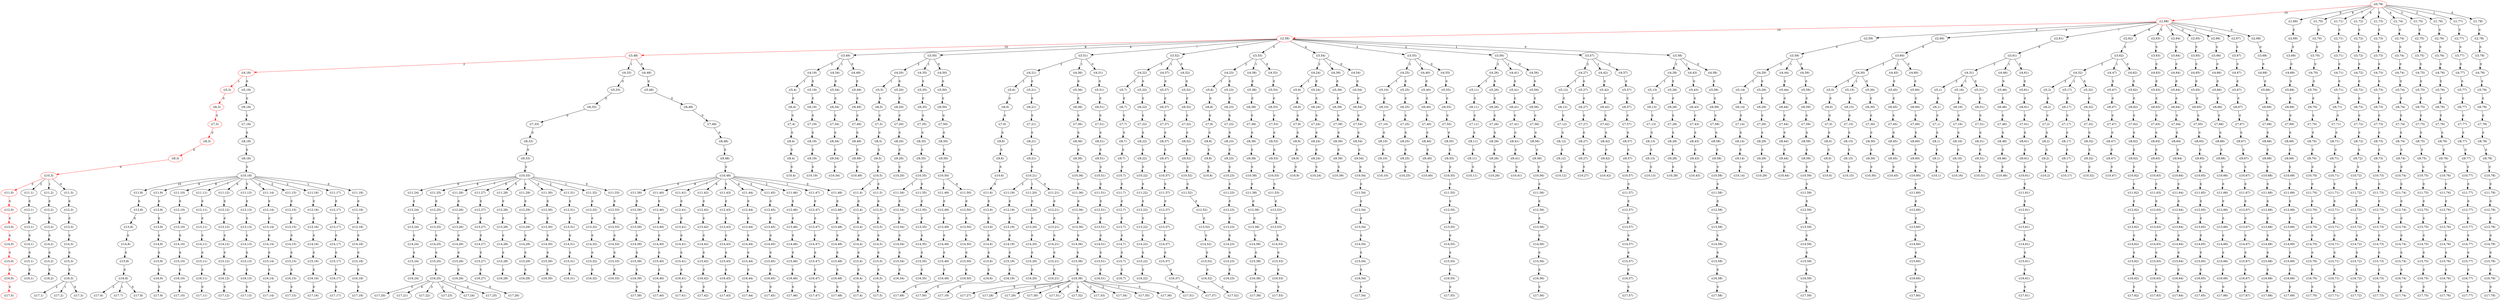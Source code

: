 strict digraph G {
  1 [ color="red" label="((0,78)" ];
  2 [ color="red" label="((1,68)" ];
  3 [ label="((1,69)" ];
  4 [ label="((1,70)" ];
  5 [ label="((1,71)" ];
  6 [ label="((1,72)" ];
  7 [ label="((1,73)" ];
  8 [ label="((1,74)" ];
  9 [ label="((1,75)" ];
  10 [ label="((1,76)" ];
  11 [ label="((1,77)" ];
  12 [ label="((1,78)" ];
  13 [ color="red" label="((2,58)" ];
  14 [ label="((2,59)" ];
  15 [ label="((2,60)" ];
  16 [ label="((2,61)" ];
  17 [ label="((2,62)" ];
  18 [ label="((2,63)" ];
  19 [ label="((2,64)" ];
  20 [ label="((2,65)" ];
  21 [ label="((2,66)" ];
  22 [ label="((2,67)" ];
  23 [ label="((2,68)" ];
  24 [ label="((2,69)" ];
  25 [ label="((2,70)" ];
  26 [ label="((2,71)" ];
  27 [ label="((2,72)" ];
  28 [ label="((2,73)" ];
  29 [ label="((2,74)" ];
  30 [ label="((2,75)" ];
  31 [ label="((2,76)" ];
  32 [ label="((2,77)" ];
  33 [ label="((2,78)" ];
  34 [ color="red" label="((3,48)" ];
  35 [ label="((3,49)" ];
  36 [ color="red" label="((4,18)" ];
  37 [ label="((3,50)" ];
  38 [ label="((4,19)" ];
  39 [ label="((3,51)" ];
  40 [ label="((4,20)" ];
  41 [ label="((3,52)" ];
  42 [ label="((4,21)" ];
  43 [ label="((3,53)" ];
  44 [ label="((4,22)" ];
  45 [ label="((3,54)" ];
  46 [ label="((4,23)" ];
  47 [ label="((3,55)" ];
  48 [ label="((4,24)" ];
  49 [ label="((3,56)" ];
  50 [ label="((4,25)" ];
  51 [ label="((3,57)" ];
  52 [ label="((4,26)" ];
  53 [ label="((3,58)" ];
  54 [ label="((4,27)" ];
  55 [ label="((3,59)" ];
  56 [ label="((4,28)" ];
  57 [ label="((3,60)" ];
  58 [ label="((4,29)" ];
  59 [ label="((3,61)" ];
  60 [ label="((4,30)" ];
  61 [ label="((3,62)" ];
  62 [ label="((5,0)" ];
  63 [ label="((4,31)" ];
  64 [ label="((3,63)" ];
  65 [ label="((5,1)" ];
  66 [ label="((4,32)" ];
  67 [ label="((3,64)" ];
  68 [ label="((4,33)" ];
  69 [ label="((5,2)" ];
  70 [ label="((3,65)" ];
  71 [ color="red" label="((5,3)" ];
  72 [ label="((4,34)" ];
  73 [ label="((3,66)" ];
  74 [ label="((4,35)" ];
  75 [ label="((5,4)" ];
  76 [ label="((3,67)" ];
  77 [ label="((5,5)" ];
  78 [ label="((4,36)" ];
  79 [ label="((3,68)" ];
  80 [ label="((4,37)" ];
  81 [ label="((5,6)" ];
  82 [ label="((3,69)" ];
  83 [ label="((5,7)" ];
  84 [ label="((4,38)" ];
  85 [ label="((5,8)" ];
  86 [ label="((4,39)" ];
  87 [ label="((3,70)" ];
  88 [ label="((4,40)" ];
  89 [ label="((5,9)" ];
  90 [ label="((3,71)" ];
  91 [ label="((5,10)" ];
  92 [ label="((4,41)" ];
  93 [ label="((3,72)" ];
  94 [ label="((5,11)" ];
  95 [ label="((4,42)" ];
  96 [ label="((3,73)" ];
  97 [ label="((5,12)" ];
  98 [ label="((4,43)" ];
  99 [ label="((3,74)" ];
  100 [ label="((4,44)" ];
  101 [ label="((5,13)" ];
  102 [ label="((3,75)" ];
  103 [ label="((4,45)" ];
  104 [ label="((5,14)" ];
  105 [ label="((3,76)" ];
  106 [ label="((5,15)" ];
  107 [ label="((4,46)" ];
  108 [ label="((3,77)" ];
  109 [ label="((5,16)" ];
  110 [ label="((4,47)" ];
  111 [ label="((3,78)" ];
  112 [ label="((4,48)" ];
  113 [ label="((5,17)" ];
  114 [ label="((5,18)" ];
  115 [ label="((4,49)" ];
  116 [ label="((4,50)" ];
  117 [ label="((5,19)" ];
  118 [ label="((5,20)" ];
  119 [ label="((4,51)" ];
  120 [ label="((4,52)" ];
  121 [ label="((5,21)" ];
  122 [ label="((5,22)" ];
  123 [ label="((4,53)" ];
  124 [ label="((5,23)" ];
  125 [ label="((4,54)" ];
  126 [ label="((4,55)" ];
  127 [ label="((5,24)" ];
  128 [ label="((5,25)" ];
  129 [ label="((4,56)" ];
  130 [ label="((5,26)" ];
  131 [ label="((4,57)" ];
  132 [ label="((5,27)" ];
  133 [ label="((4,58)" ];
  134 [ label="((4,59)" ];
  135 [ label="((5,28)" ];
  136 [ label="((4,60)" ];
  137 [ label="((5,29)" ];
  138 [ label="((5,30)" ];
  139 [ label="((4,61)" ];
  140 [ label="((6,0)" ];
  141 [ label="((5,31)" ];
  142 [ label="((4,62)" ];
  143 [ label="((6,1)" ];
  144 [ label="((5,32)" ];
  145 [ label="((4,63)" ];
  146 [ label="((5,33)" ];
  147 [ label="((6,2)" ];
  148 [ label="((4,64)" ];
  149 [ color="red" label="((6,3)" ];
  150 [ label="((5,34)" ];
  151 [ label="((4,65)" ];
  152 [ label="((5,35)" ];
  153 [ label="((6,4)" ];
  154 [ label="((4,66)" ];
  155 [ label="((6,5)" ];
  156 [ label="((5,36)" ];
  157 [ label="((4,67)" ];
  158 [ label="((6,6)" ];
  159 [ label="((5,37)" ];
  160 [ label="((4,68)" ];
  161 [ label="((6,7)" ];
  162 [ label="((5,38)" ];
  163 [ label="((4,69)" ];
  164 [ label="((6,8)" ];
  165 [ label="((5,39)" ];
  166 [ label="((4,70)" ];
  167 [ label="((6,9)" ];
  168 [ label="((5,40)" ];
  169 [ label="((4,71)" ];
  170 [ label="((6,10)" ];
  171 [ label="((5,41)" ];
  172 [ label="((4,72)" ];
  173 [ label="((6,11)" ];
  174 [ label="((5,42)" ];
  175 [ label="((4,73)" ];
  176 [ label="((6,12)" ];
  177 [ label="((5,43)" ];
  178 [ label="((4,74)" ];
  179 [ label="((5,44)" ];
  180 [ label="((6,13)" ];
  181 [ label="((4,75)" ];
  182 [ label="((6,14)" ];
  183 [ label="((5,45)" ];
  184 [ label="((4,76)" ];
  185 [ label="((6,15)" ];
  186 [ label="((5,46)" ];
  187 [ label="((4,77)" ];
  188 [ label="((6,16)" ];
  189 [ label="((5,47)" ];
  190 [ label="((4,78)" ];
  191 [ label="((5,48)" ];
  192 [ label="((6,17)" ];
  193 [ label="((6,18)" ];
  194 [ label="((5,49)" ];
  195 [ label="((5,50)" ];
  196 [ label="((6,19)" ];
  197 [ label="((6,20)" ];
  198 [ label="((5,51)" ];
  199 [ label="((6,21)" ];
  200 [ label="((5,52)" ];
  201 [ label="((6,22)" ];
  202 [ label="((5,53)" ];
  203 [ label="((6,23)" ];
  204 [ label="((5,54)" ];
  205 [ label="((6,24)" ];
  206 [ label="((5,55)" ];
  207 [ label="((6,25)" ];
  208 [ label="((5,56)" ];
  209 [ label="((6,26)" ];
  210 [ label="((5,57)" ];
  211 [ label="((6,27)" ];
  212 [ label="((5,58)" ];
  213 [ label="((5,59)" ];
  214 [ label="((6,28)" ];
  215 [ label="((6,29)" ];
  216 [ label="((5,60)" ];
  217 [ label="((6,30)" ];
  218 [ label="((5,61)" ];
  219 [ label="((7,0)" ];
  220 [ label="((6,31)" ];
  221 [ label="((5,62)" ];
  222 [ label="((7,1)" ];
  223 [ label="((6,32)" ];
  224 [ label="((5,63)" ];
  225 [ label="((6,33)" ];
  226 [ label="((7,2)" ];
  227 [ label="((5,64)" ];
  228 [ color="red" label="((7,3)" ];
  229 [ label="((6,34)" ];
  230 [ label="((5,65)" ];
  231 [ label="((6,35)" ];
  232 [ label="((7,4)" ];
  233 [ label="((5,66)" ];
  234 [ label="((7,5)" ];
  235 [ label="((6,36)" ];
  236 [ label="((5,67)" ];
  237 [ label="((7,6)" ];
  238 [ label="((6,37)" ];
  239 [ label="((5,68)" ];
  240 [ label="((7,7)" ];
  241 [ label="((6,38)" ];
  242 [ label="((5,69)" ];
  243 [ label="((7,8)" ];
  244 [ label="((6,39)" ];
  245 [ label="((5,70)" ];
  246 [ label="((7,9)" ];
  247 [ label="((6,40)" ];
  248 [ label="((5,71)" ];
  249 [ label="((7,10)" ];
  250 [ label="((6,41)" ];
  251 [ label="((5,72)" ];
  252 [ label="((7,11)" ];
  253 [ label="((6,42)" ];
  254 [ label="((5,73)" ];
  255 [ label="((7,12)" ];
  256 [ label="((6,43)" ];
  257 [ label="((5,74)" ];
  258 [ label="((6,44)" ];
  259 [ label="((7,13)" ];
  260 [ label="((5,75)" ];
  261 [ label="((7,14)" ];
  262 [ label="((6,45)" ];
  263 [ label="((5,76)" ];
  264 [ label="((7,15)" ];
  265 [ label="((6,46)" ];
  266 [ label="((5,77)" ];
  267 [ label="((7,16)" ];
  268 [ label="((6,47)" ];
  269 [ label="((5,78)" ];
  270 [ label="((6,48)" ];
  271 [ label="((7,17)" ];
  272 [ label="((7,18)" ];
  273 [ label="((6,49)" ];
  274 [ label="((6,50)" ];
  275 [ label="((7,19)" ];
  276 [ label="((7,20)" ];
  277 [ label="((6,51)" ];
  278 [ label="((7,21)" ];
  279 [ label="((6,52)" ];
  280 [ label="((7,22)" ];
  281 [ label="((6,53)" ];
  282 [ label="((7,23)" ];
  283 [ label="((6,54)" ];
  284 [ label="((7,24)" ];
  285 [ label="((6,55)" ];
  286 [ label="((7,25)" ];
  287 [ label="((6,56)" ];
  288 [ label="((7,26)" ];
  289 [ label="((6,57)" ];
  290 [ label="((7,27)" ];
  291 [ label="((6,58)" ];
  292 [ label="((6,59)" ];
  293 [ label="((7,28)" ];
  294 [ label="((7,29)" ];
  295 [ label="((6,60)" ];
  296 [ label="((7,30)" ];
  297 [ label="((6,61)" ];
  298 [ label="((8,0)" ];
  299 [ label="((7,31)" ];
  300 [ label="((6,62)" ];
  301 [ label="((8,1)" ];
  302 [ label="((7,32)" ];
  303 [ label="((6,63)" ];
  304 [ label="((7,33)" ];
  305 [ label="((8,2)" ];
  306 [ label="((6,64)" ];
  307 [ color="red" label="((8,3)" ];
  308 [ label="((7,34)" ];
  309 [ label="((6,65)" ];
  310 [ label="((7,35)" ];
  311 [ label="((8,4)" ];
  312 [ label="((6,66)" ];
  313 [ label="((8,5)" ];
  314 [ label="((7,36)" ];
  315 [ label="((6,67)" ];
  316 [ label="((8,6)" ];
  317 [ label="((7,37)" ];
  318 [ label="((6,68)" ];
  319 [ label="((8,7)" ];
  320 [ label="((7,38)" ];
  321 [ label="((6,69)" ];
  322 [ label="((8,8)" ];
  323 [ label="((7,39)" ];
  324 [ label="((6,70)" ];
  325 [ label="((8,9)" ];
  326 [ label="((7,40)" ];
  327 [ label="((6,71)" ];
  328 [ label="((8,10)" ];
  329 [ label="((7,41)" ];
  330 [ label="((6,72)" ];
  331 [ label="((8,11)" ];
  332 [ label="((7,42)" ];
  333 [ label="((6,73)" ];
  334 [ label="((8,12)" ];
  335 [ label="((7,43)" ];
  336 [ label="((6,74)" ];
  337 [ label="((7,44)" ];
  338 [ label="((8,13)" ];
  339 [ label="((6,75)" ];
  340 [ label="((8,14)" ];
  341 [ label="((7,45)" ];
  342 [ label="((6,76)" ];
  343 [ label="((8,15)" ];
  344 [ label="((7,46)" ];
  345 [ label="((6,77)" ];
  346 [ label="((8,16)" ];
  347 [ label="((7,47)" ];
  348 [ label="((6,78)" ];
  349 [ label="((7,48)" ];
  350 [ label="((8,17)" ];
  351 [ label="((8,18)" ];
  352 [ label="((7,49)" ];
  353 [ label="((7,50)" ];
  354 [ label="((8,19)" ];
  355 [ label="((8,20)" ];
  356 [ label="((7,51)" ];
  357 [ label="((8,21)" ];
  358 [ label="((7,52)" ];
  359 [ label="((8,22)" ];
  360 [ label="((7,53)" ];
  361 [ label="((8,23)" ];
  362 [ label="((7,54)" ];
  363 [ label="((8,24)" ];
  364 [ label="((7,55)" ];
  365 [ label="((8,25)" ];
  366 [ label="((7,56)" ];
  367 [ label="((8,26)" ];
  368 [ label="((7,57)" ];
  369 [ label="((8,27)" ];
  370 [ label="((7,58)" ];
  371 [ label="((7,59)" ];
  372 [ label="((8,28)" ];
  373 [ label="((8,29)" ];
  374 [ label="((7,60)" ];
  375 [ label="((8,30)" ];
  376 [ label="((7,61)" ];
  377 [ label="((9,0)" ];
  378 [ label="((8,31)" ];
  379 [ label="((7,62)" ];
  380 [ label="((9,1)" ];
  381 [ label="((8,32)" ];
  382 [ label="((7,63)" ];
  383 [ label="((8,33)" ];
  384 [ label="((9,2)" ];
  385 [ label="((7,64)" ];
  386 [ color="red" label="((9,3)" ];
  387 [ label="((8,34)" ];
  388 [ label="((7,65)" ];
  389 [ label="((8,35)" ];
  390 [ label="((9,4)" ];
  391 [ label="((7,66)" ];
  392 [ label="((9,5)" ];
  393 [ label="((8,36)" ];
  394 [ label="((7,67)" ];
  395 [ label="((9,6)" ];
  396 [ label="((8,37)" ];
  397 [ label="((7,68)" ];
  398 [ label="((9,7)" ];
  399 [ label="((8,38)" ];
  400 [ label="((7,69)" ];
  401 [ label="((9,8)" ];
  402 [ label="((8,39)" ];
  403 [ label="((7,70)" ];
  404 [ label="((9,9)" ];
  405 [ label="((8,40)" ];
  406 [ label="((7,71)" ];
  407 [ label="((9,10)" ];
  408 [ label="((8,41)" ];
  409 [ label="((7,72)" ];
  410 [ label="((9,11)" ];
  411 [ label="((8,42)" ];
  412 [ label="((7,73)" ];
  413 [ label="((9,12)" ];
  414 [ label="((8,43)" ];
  415 [ label="((7,74)" ];
  416 [ label="((8,44)" ];
  417 [ label="((9,13)" ];
  418 [ label="((7,75)" ];
  419 [ label="((9,14)" ];
  420 [ label="((8,45)" ];
  421 [ label="((7,76)" ];
  422 [ label="((9,15)" ];
  423 [ label="((8,46)" ];
  424 [ label="((7,77)" ];
  425 [ label="((9,16)" ];
  426 [ label="((8,47)" ];
  427 [ label="((7,78)" ];
  428 [ label="((8,48)" ];
  429 [ label="((9,17)" ];
  430 [ label="((9,18)" ];
  431 [ label="((8,49)" ];
  432 [ label="((8,50)" ];
  433 [ label="((9,19)" ];
  434 [ label="((9,20)" ];
  435 [ label="((8,51)" ];
  436 [ label="((9,21)" ];
  437 [ label="((8,52)" ];
  438 [ label="((9,22)" ];
  439 [ label="((8,53)" ];
  440 [ label="((9,23)" ];
  441 [ label="((8,54)" ];
  442 [ label="((9,24)" ];
  443 [ label="((8,55)" ];
  444 [ label="((9,25)" ];
  445 [ label="((8,56)" ];
  446 [ label="((9,26)" ];
  447 [ label="((8,57)" ];
  448 [ label="((9,27)" ];
  449 [ label="((8,58)" ];
  450 [ label="((8,59)" ];
  451 [ label="((9,28)" ];
  452 [ label="((9,29)" ];
  453 [ label="((8,60)" ];
  454 [ label="((9,30)" ];
  455 [ label="((8,61)" ];
  456 [ label="((10,0)" ];
  457 [ label="((9,31)" ];
  458 [ label="((8,62)" ];
  459 [ label="((10,1)" ];
  460 [ label="((9,32)" ];
  461 [ label="((8,63)" ];
  462 [ label="((9,33)" ];
  463 [ label="((10,2)" ];
  464 [ label="((8,64)" ];
  465 [ color="red" label="((10,3)" ];
  466 [ label="((9,34)" ];
  467 [ label="((8,65)" ];
  468 [ label="((9,35)" ];
  469 [ label="((10,4)" ];
  470 [ label="((8,66)" ];
  471 [ label="((10,5)" ];
  472 [ label="((9,36)" ];
  473 [ label="((8,67)" ];
  474 [ label="((10,6)" ];
  475 [ label="((9,37)" ];
  476 [ label="((8,68)" ];
  477 [ label="((10,7)" ];
  478 [ label="((9,38)" ];
  479 [ label="((8,69)" ];
  480 [ label="((10,8)" ];
  481 [ label="((9,39)" ];
  482 [ label="((8,70)" ];
  483 [ label="((10,9)" ];
  484 [ label="((9,40)" ];
  485 [ label="((8,71)" ];
  486 [ label="((10,10)" ];
  487 [ label="((9,41)" ];
  488 [ label="((8,72)" ];
  489 [ label="((10,11)" ];
  490 [ label="((9,42)" ];
  491 [ label="((8,73)" ];
  492 [ label="((10,12)" ];
  493 [ label="((9,43)" ];
  494 [ label="((8,74)" ];
  495 [ label="((10,13)" ];
  496 [ label="((9,44)" ];
  497 [ label="((8,75)" ];
  498 [ label="((10,14)" ];
  499 [ label="((9,45)" ];
  500 [ label="((8,76)" ];
  501 [ label="((10,15)" ];
  502 [ label="((9,46)" ];
  503 [ label="((8,77)" ];
  504 [ label="((10,16)" ];
  505 [ label="((9,47)" ];
  506 [ label="((8,78)" ];
  507 [ label="((9,48)" ];
  508 [ label="((10,17)" ];
  509 [ label="((10,18)" ];
  510 [ label="((9,49)" ];
  511 [ label="((9,50)" ];
  512 [ label="((10,19)" ];
  513 [ label="((10,20)" ];
  514 [ label="((9,51)" ];
  515 [ label="((10,21)" ];
  516 [ label="((9,52)" ];
  517 [ label="((10,22)" ];
  518 [ label="((9,53)" ];
  519 [ label="((10,23)" ];
  520 [ label="((9,54)" ];
  521 [ label="((10,24)" ];
  522 [ label="((9,55)" ];
  523 [ label="((10,25)" ];
  524 [ label="((9,56)" ];
  525 [ label="((10,26)" ];
  526 [ label="((9,57)" ];
  527 [ label="((10,27)" ];
  528 [ label="((9,58)" ];
  529 [ label="((10,28)" ];
  530 [ label="((9,59)" ];
  531 [ label="((10,29)" ];
  532 [ label="((9,60)" ];
  533 [ label="((10,30)" ];
  534 [ label="((9,61)" ];
  535 [ color="red" label="((11,0)" ];
  536 [ label="((10,31)" ];
  537 [ label="((9,62)" ];
  538 [ label="((11,1)" ];
  539 [ label="((10,32)" ];
  540 [ label="((9,63)" ];
  541 [ label="((11,2)" ];
  542 [ label="((10,33)" ];
  543 [ label="((9,64)" ];
  544 [ label="((11,3)" ];
  545 [ label="((10,34)" ];
  546 [ label="((9,65)" ];
  547 [ label="((11,4)" ];
  548 [ label="((10,35)" ];
  549 [ label="((9,66)" ];
  550 [ label="((11,5)" ];
  551 [ label="((10,36)" ];
  552 [ label="((9,67)" ];
  553 [ label="((11,6)" ];
  554 [ label="((10,37)" ];
  555 [ label="((9,68)" ];
  556 [ label="((11,7)" ];
  557 [ label="((10,38)" ];
  558 [ label="((9,69)" ];
  559 [ label="((11,8)" ];
  560 [ label="((10,39)" ];
  561 [ label="((9,70)" ];
  562 [ label="((11,9)" ];
  563 [ label="((10,40)" ];
  564 [ label="((9,71)" ];
  565 [ label="((11,10)" ];
  566 [ label="((10,41)" ];
  567 [ label="((9,72)" ];
  568 [ label="((11,11)" ];
  569 [ label="((10,42)" ];
  570 [ label="((9,73)" ];
  571 [ label="((11,12)" ];
  572 [ label="((10,43)" ];
  573 [ label="((9,74)" ];
  574 [ label="((11,13)" ];
  575 [ label="((10,44)" ];
  576 [ label="((9,75)" ];
  577 [ label="((11,14)" ];
  578 [ label="((10,45)" ];
  579 [ label="((9,76)" ];
  580 [ label="((11,15)" ];
  581 [ label="((10,46)" ];
  582 [ label="((9,77)" ];
  583 [ label="((11,16)" ];
  584 [ label="((10,47)" ];
  585 [ label="((9,78)" ];
  586 [ label="((11,17)" ];
  587 [ label="((10,48)" ];
  588 [ label="((11,18)" ];
  589 [ label="((10,49)" ];
  590 [ label="((11,19)" ];
  591 [ label="((10,50)" ];
  592 [ label="((11,20)" ];
  593 [ label="((10,51)" ];
  594 [ label="((11,21)" ];
  595 [ label="((10,52)" ];
  596 [ label="((11,22)" ];
  597 [ label="((10,53)" ];
  598 [ label="((11,23)" ];
  599 [ label="((10,54)" ];
  600 [ label="((11,24)" ];
  601 [ label="((10,55)" ];
  602 [ label="((11,25)" ];
  603 [ label="((10,56)" ];
  604 [ label="((11,26)" ];
  605 [ label="((10,57)" ];
  606 [ label="((11,27)" ];
  607 [ label="((10,58)" ];
  608 [ label="((11,28)" ];
  609 [ label="((10,59)" ];
  610 [ label="((11,29)" ];
  611 [ label="((10,60)" ];
  612 [ label="((11,30)" ];
  613 [ label="((10,61)" ];
  614 [ color="red" label="((12,0)" ];
  615 [ label="((11,31)" ];
  616 [ label="((10,62)" ];
  617 [ label="((11,32)" ];
  618 [ label="((12,1)" ];
  619 [ label="((10,63)" ];
  620 [ label="((11,33)" ];
  621 [ label="((12,2)" ];
  622 [ label="((10,64)" ];
  623 [ label="((11,34)" ];
  624 [ label="((12,3)" ];
  625 [ label="((10,65)" ];
  626 [ label="((12,4)" ];
  627 [ label="((11,35)" ];
  628 [ label="((10,66)" ];
  629 [ label="((12,5)" ];
  630 [ label="((11,36)" ];
  631 [ label="((10,67)" ];
  632 [ label="((11,37)" ];
  633 [ label="((12,6)" ];
  634 [ label="((10,68)" ];
  635 [ label="((11,38)" ];
  636 [ label="((12,7)" ];
  637 [ label="((10,69)" ];
  638 [ label="((12,8)" ];
  639 [ label="((11,39)" ];
  640 [ label="((10,70)" ];
  641 [ label="((12,9)" ];
  642 [ label="((11,40)" ];
  643 [ label="((10,71)" ];
  644 [ label="((12,10)" ];
  645 [ label="((11,41)" ];
  646 [ label="((10,72)" ];
  647 [ label="((12,11)" ];
  648 [ label="((11,42)" ];
  649 [ label="((10,73)" ];
  650 [ label="((12,12)" ];
  651 [ label="((11,43)" ];
  652 [ label="((10,74)" ];
  653 [ label="((12,13)" ];
  654 [ label="((11,44)" ];
  655 [ label="((10,75)" ];
  656 [ label="((12,14)" ];
  657 [ label="((11,45)" ];
  658 [ label="((10,76)" ];
  659 [ label="((12,15)" ];
  660 [ label="((11,46)" ];
  661 [ label="((10,77)" ];
  662 [ label="((12,16)" ];
  663 [ label="((11,47)" ];
  664 [ label="((10,78)" ];
  665 [ label="((12,17)" ];
  666 [ label="((11,48)" ];
  667 [ label="((12,18)" ];
  668 [ label="((11,49)" ];
  669 [ label="((12,19)" ];
  670 [ label="((11,50)" ];
  671 [ label="((12,20)" ];
  672 [ label="((11,51)" ];
  673 [ label="((12,21)" ];
  674 [ label="((11,52)" ];
  675 [ label="((12,22)" ];
  676 [ label="((11,53)" ];
  677 [ label="((12,23)" ];
  678 [ label="((11,54)" ];
  679 [ label="((12,24)" ];
  680 [ label="((11,55)" ];
  681 [ label="((12,25)" ];
  682 [ label="((11,56)" ];
  683 [ label="((12,26)" ];
  684 [ label="((11,57)" ];
  685 [ label="((12,27)" ];
  686 [ label="((11,58)" ];
  687 [ label="((12,28)" ];
  688 [ label="((11,59)" ];
  689 [ label="((12,29)" ];
  690 [ label="((11,60)" ];
  691 [ label="((12,30)" ];
  692 [ label="((11,61)" ];
  693 [ color="red" label="((13,0)" ];
  694 [ label="((12,31)" ];
  695 [ label="((11,62)" ];
  696 [ label="((13,1)" ];
  697 [ label="((12,32)" ];
  698 [ label="((11,63)" ];
  699 [ label="((13,2)" ];
  700 [ label="((12,33)" ];
  701 [ label="((11,64)" ];
  702 [ label="((13,3)" ];
  703 [ label="((12,34)" ];
  704 [ label="((11,65)" ];
  705 [ label="((13,4)" ];
  706 [ label="((12,35)" ];
  707 [ label="((11,66)" ];
  708 [ label="((13,5)" ];
  709 [ label="((12,36)" ];
  710 [ label="((11,67)" ];
  711 [ label="((12,37)" ];
  712 [ label="((13,6)" ];
  713 [ label="((11,68)" ];
  714 [ label="((12,38)" ];
  715 [ label="((13,7)" ];
  716 [ label="((11,69)" ];
  717 [ label="((13,8)" ];
  718 [ label="((12,39)" ];
  719 [ label="((11,70)" ];
  720 [ label="((13,9)" ];
  721 [ label="((12,40)" ];
  722 [ label="((11,71)" ];
  723 [ label="((13,10)" ];
  724 [ label="((12,41)" ];
  725 [ label="((11,72)" ];
  726 [ label="((13,11)" ];
  727 [ label="((12,42)" ];
  728 [ label="((11,73)" ];
  729 [ label="((13,12)" ];
  730 [ label="((12,43)" ];
  731 [ label="((11,74)" ];
  732 [ label="((13,13)" ];
  733 [ label="((12,44)" ];
  734 [ label="((11,75)" ];
  735 [ label="((13,14)" ];
  736 [ label="((12,45)" ];
  737 [ label="((11,76)" ];
  738 [ label="((13,15)" ];
  739 [ label="((12,46)" ];
  740 [ label="((11,77)" ];
  741 [ label="((13,16)" ];
  742 [ label="((12,47)" ];
  743 [ label="((11,78)" ];
  744 [ label="((13,17)" ];
  745 [ label="((12,48)" ];
  746 [ label="((13,18)" ];
  747 [ label="((12,49)" ];
  748 [ label="((13,19)" ];
  749 [ label="((12,50)" ];
  750 [ label="((13,20)" ];
  751 [ label="((12,51)" ];
  752 [ label="((13,21)" ];
  753 [ label="((12,52)" ];
  754 [ label="((13,22)" ];
  755 [ label="((12,53)" ];
  756 [ label="((13,23)" ];
  757 [ label="((12,54)" ];
  758 [ label="((13,24)" ];
  759 [ label="((12,55)" ];
  760 [ label="((13,25)" ];
  761 [ label="((12,56)" ];
  762 [ label="((13,26)" ];
  763 [ label="((12,57)" ];
  764 [ label="((13,27)" ];
  765 [ label="((12,58)" ];
  766 [ label="((13,28)" ];
  767 [ label="((12,59)" ];
  768 [ label="((13,29)" ];
  769 [ label="((12,60)" ];
  770 [ label="((13,30)" ];
  771 [ label="((12,61)" ];
  772 [ color="red" label="((14,0)" ];
  773 [ label="((13,31)" ];
  774 [ label="((12,62)" ];
  775 [ label="((14,1)" ];
  776 [ label="((13,32)" ];
  777 [ label="((12,63)" ];
  778 [ label="((14,2)" ];
  779 [ label="((13,33)" ];
  780 [ label="((12,64)" ];
  781 [ label="((14,3)" ];
  782 [ label="((13,34)" ];
  783 [ label="((12,65)" ];
  784 [ label="((14,4)" ];
  785 [ label="((13,35)" ];
  786 [ label="((12,66)" ];
  787 [ label="((14,5)" ];
  788 [ label="((13,36)" ];
  789 [ label="((12,67)" ];
  790 [ label="((13,37)" ];
  791 [ label="((14,6)" ];
  792 [ label="((12,68)" ];
  793 [ label="((13,38)" ];
  794 [ label="((14,7)" ];
  795 [ label="((12,69)" ];
  796 [ label="((14,8)" ];
  797 [ label="((13,39)" ];
  798 [ label="((12,70)" ];
  799 [ label="((14,9)" ];
  800 [ label="((13,40)" ];
  801 [ label="((12,71)" ];
  802 [ label="((14,10)" ];
  803 [ label="((13,41)" ];
  804 [ label="((12,72)" ];
  805 [ label="((14,11)" ];
  806 [ label="((13,42)" ];
  807 [ label="((12,73)" ];
  808 [ label="((14,12)" ];
  809 [ label="((13,43)" ];
  810 [ label="((12,74)" ];
  811 [ label="((14,13)" ];
  812 [ label="((13,44)" ];
  813 [ label="((12,75)" ];
  814 [ label="((14,14)" ];
  815 [ label="((13,45)" ];
  816 [ label="((12,76)" ];
  817 [ label="((14,15)" ];
  818 [ label="((13,46)" ];
  819 [ label="((12,77)" ];
  820 [ label="((14,16)" ];
  821 [ label="((13,47)" ];
  822 [ label="((12,78)" ];
  823 [ label="((14,17)" ];
  824 [ label="((13,48)" ];
  825 [ label="((14,18)" ];
  826 [ label="((13,49)" ];
  827 [ label="((14,19)" ];
  828 [ label="((13,50)" ];
  829 [ label="((14,20)" ];
  830 [ label="((13,51)" ];
  831 [ label="((14,21)" ];
  832 [ label="((13,52)" ];
  833 [ label="((14,22)" ];
  834 [ label="((13,53)" ];
  835 [ label="((14,23)" ];
  836 [ label="((13,54)" ];
  837 [ label="((14,24)" ];
  838 [ label="((13,55)" ];
  839 [ label="((14,25)" ];
  840 [ label="((13,56)" ];
  841 [ label="((14,26)" ];
  842 [ label="((13,57)" ];
  843 [ label="((14,27)" ];
  844 [ label="((13,58)" ];
  845 [ label="((14,28)" ];
  846 [ label="((13,59)" ];
  847 [ label="((14,29)" ];
  848 [ label="((13,60)" ];
  849 [ label="((14,30)" ];
  850 [ label="((13,61)" ];
  851 [ color="red" label="((15,0)" ];
  852 [ label="((14,31)" ];
  853 [ label="((13,62)" ];
  854 [ label="((15,1)" ];
  855 [ label="((14,32)" ];
  856 [ label="((13,63)" ];
  857 [ label="((15,2)" ];
  858 [ label="((14,33)" ];
  859 [ label="((13,64)" ];
  860 [ label="((15,3)" ];
  861 [ label="((14,34)" ];
  862 [ label="((13,65)" ];
  863 [ label="((15,4)" ];
  864 [ label="((14,35)" ];
  865 [ label="((13,66)" ];
  866 [ label="((15,5)" ];
  867 [ label="((14,36)" ];
  868 [ label="((13,67)" ];
  869 [ label="((14,37)" ];
  870 [ label="((15,6)" ];
  871 [ label="((13,68)" ];
  872 [ label="((14,38)" ];
  873 [ label="((15,7)" ];
  874 [ label="((13,69)" ];
  875 [ label="((15,8)" ];
  876 [ label="((14,39)" ];
  877 [ label="((13,70)" ];
  878 [ label="((15,9)" ];
  879 [ label="((14,40)" ];
  880 [ label="((13,71)" ];
  881 [ label="((15,10)" ];
  882 [ label="((14,41)" ];
  883 [ label="((13,72)" ];
  884 [ label="((15,11)" ];
  885 [ label="((14,42)" ];
  886 [ label="((13,73)" ];
  887 [ label="((15,12)" ];
  888 [ label="((14,43)" ];
  889 [ label="((13,74)" ];
  890 [ label="((15,13)" ];
  891 [ label="((14,44)" ];
  892 [ label="((13,75)" ];
  893 [ label="((15,14)" ];
  894 [ label="((14,45)" ];
  895 [ label="((13,76)" ];
  896 [ label="((15,15)" ];
  897 [ label="((14,46)" ];
  898 [ label="((13,77)" ];
  899 [ label="((15,16)" ];
  900 [ label="((14,47)" ];
  901 [ label="((13,78)" ];
  902 [ label="((15,17)" ];
  903 [ label="((14,48)" ];
  904 [ label="((15,18)" ];
  905 [ label="((14,49)" ];
  906 [ label="((15,19)" ];
  907 [ label="((14,50)" ];
  908 [ label="((15,20)" ];
  909 [ label="((14,51)" ];
  910 [ label="((15,21)" ];
  911 [ label="((14,52)" ];
  912 [ label="((15,22)" ];
  913 [ label="((14,53)" ];
  914 [ label="((15,23)" ];
  915 [ label="((14,54)" ];
  916 [ label="((15,24)" ];
  917 [ label="((14,55)" ];
  918 [ label="((15,25)" ];
  919 [ label="((14,56)" ];
  920 [ label="((15,26)" ];
  921 [ label="((14,57)" ];
  922 [ label="((15,27)" ];
  923 [ label="((14,58)" ];
  924 [ label="((15,28)" ];
  925 [ label="((14,59)" ];
  926 [ label="((15,29)" ];
  927 [ label="((14,60)" ];
  928 [ label="((15,30)" ];
  929 [ label="((14,61)" ];
  930 [ color="red" label="((16,0)" ];
  931 [ label="((15,31)" ];
  932 [ label="((14,62)" ];
  933 [ label="((16,1)" ];
  934 [ label="((15,32)" ];
  935 [ label="((14,63)" ];
  936 [ label="((16,2)" ];
  937 [ label="((15,33)" ];
  938 [ label="((14,64)" ];
  939 [ label="((16,3)" ];
  940 [ label="((15,34)" ];
  941 [ label="((14,65)" ];
  942 [ label="((16,4)" ];
  943 [ label="((15,35)" ];
  944 [ label="((14,66)" ];
  945 [ label="((16,5)" ];
  946 [ label="((15,36)" ];
  947 [ label="((14,67)" ];
  948 [ label="((15,37)" ];
  949 [ label="((16,6)" ];
  950 [ label="((14,68)" ];
  951 [ label="((15,38)" ];
  952 [ label="((16,7)" ];
  953 [ label="((14,69)" ];
  954 [ label="((16,8)" ];
  955 [ label="((15,39)" ];
  956 [ label="((14,70)" ];
  957 [ label="((16,9)" ];
  958 [ label="((15,40)" ];
  959 [ label="((14,71)" ];
  960 [ label="((16,10)" ];
  961 [ label="((15,41)" ];
  962 [ label="((14,72)" ];
  963 [ label="((16,11)" ];
  964 [ label="((15,42)" ];
  965 [ label="((14,73)" ];
  966 [ label="((16,12)" ];
  967 [ label="((15,43)" ];
  968 [ label="((14,74)" ];
  969 [ label="((16,13)" ];
  970 [ label="((15,44)" ];
  971 [ label="((14,75)" ];
  972 [ label="((16,14)" ];
  973 [ label="((15,45)" ];
  974 [ label="((14,76)" ];
  975 [ label="((16,15)" ];
  976 [ label="((15,46)" ];
  977 [ label="((14,77)" ];
  978 [ label="((16,16)" ];
  979 [ label="((15,47)" ];
  980 [ label="((14,78)" ];
  981 [ label="((16,17)" ];
  982 [ label="((15,48)" ];
  983 [ label="((16,18)" ];
  984 [ label="((15,49)" ];
  985 [ label="((16,19)" ];
  986 [ label="((15,50)" ];
  987 [ label="((16,20)" ];
  988 [ label="((15,51)" ];
  989 [ label="((16,21)" ];
  990 [ label="((15,52)" ];
  991 [ label="((16,22)" ];
  992 [ label="((15,53)" ];
  993 [ label="((16,23)" ];
  994 [ label="((15,54)" ];
  995 [ label="((16,24)" ];
  996 [ label="((15,55)" ];
  997 [ label="((16,25)" ];
  998 [ label="((15,56)" ];
  999 [ label="((16,26)" ];
  1000 [ label="((15,57)" ];
  1001 [ label="((16,27)" ];
  1002 [ label="((15,58)" ];
  1003 [ label="((16,28)" ];
  1004 [ label="((15,59)" ];
  1005 [ label="((16,29)" ];
  1006 [ label="((15,60)" ];
  1007 [ label="((16,30)" ];
  1008 [ label="((15,61)" ];
  1009 [ color="red" label="((17,0)" ];
  1010 [ label="((16,31)" ];
  1011 [ label="((15,62)" ];
  1012 [ label="((17,1)" ];
  1013 [ label="((16,32)" ];
  1014 [ label="((15,63)" ];
  1015 [ label="((17,2)" ];
  1016 [ label="((16,33)" ];
  1017 [ label="((15,64)" ];
  1018 [ label="((17,3)" ];
  1019 [ label="((16,34)" ];
  1020 [ label="((15,65)" ];
  1021 [ label="((17,4)" ];
  1022 [ label="((16,35)" ];
  1023 [ label="((15,66)" ];
  1024 [ label="((17,5)" ];
  1025 [ label="((16,36)" ];
  1026 [ label="((15,67)" ];
  1027 [ label="((17,6)" ];
  1028 [ label="((16,37)" ];
  1029 [ label="((15,68)" ];
  1030 [ label="((17,7)" ];
  1031 [ label="((16,38)" ];
  1032 [ label="((15,69)" ];
  1033 [ label="((17,8)" ];
  1034 [ label="((16,39)" ];
  1035 [ label="((15,70)" ];
  1036 [ label="((17,9)" ];
  1037 [ label="((16,40)" ];
  1038 [ label="((15,71)" ];
  1039 [ label="((17,10)" ];
  1040 [ label="((16,41)" ];
  1041 [ label="((15,72)" ];
  1042 [ label="((17,11)" ];
  1043 [ label="((16,42)" ];
  1044 [ label="((15,73)" ];
  1045 [ label="((17,12)" ];
  1046 [ label="((16,43)" ];
  1047 [ label="((15,74)" ];
  1048 [ label="((17,13)" ];
  1049 [ label="((16,44)" ];
  1050 [ label="((15,75)" ];
  1051 [ label="((17,14)" ];
  1052 [ label="((16,45)" ];
  1053 [ label="((15,76)" ];
  1054 [ label="((17,15)" ];
  1055 [ label="((16,46)" ];
  1056 [ label="((15,77)" ];
  1057 [ label="((17,16)" ];
  1058 [ label="((16,47)" ];
  1059 [ label="((15,78)" ];
  1060 [ label="((17,17)" ];
  1061 [ label="((16,48)" ];
  1062 [ label="((17,18)" ];
  1063 [ label="((16,49)" ];
  1064 [ label="((17,19)" ];
  1065 [ label="((16,50)" ];
  1066 [ label="((17,20)" ];
  1067 [ label="((16,51)" ];
  1068 [ label="((17,21)" ];
  1069 [ label="((16,52)" ];
  1070 [ label="((17,22)" ];
  1071 [ label="((16,53)" ];
  1072 [ label="((17,23)" ];
  1073 [ label="((16,54)" ];
  1074 [ label="((17,24)" ];
  1075 [ label="((16,55)" ];
  1076 [ label="((17,25)" ];
  1077 [ label="((16,56)" ];
  1078 [ label="((17,26)" ];
  1079 [ label="((16,57)" ];
  1080 [ label="((17,27)" ];
  1081 [ label="((16,58)" ];
  1082 [ label="((17,28)" ];
  1083 [ label="((16,59)" ];
  1084 [ label="((17,29)" ];
  1085 [ label="((16,60)" ];
  1086 [ label="((17,30)" ];
  1087 [ label="((16,61)" ];
  1088 [ label="((17,31)" ];
  1089 [ label="((16,62)" ];
  1090 [ label="((17,32)" ];
  1091 [ label="((16,63)" ];
  1092 [ label="((17,33)" ];
  1093 [ label="((16,64)" ];
  1094 [ label="((17,34)" ];
  1095 [ label="((16,65)" ];
  1096 [ label="((17,35)" ];
  1097 [ label="((16,66)" ];
  1098 [ label="((17,36)" ];
  1099 [ label="((16,67)" ];
  1100 [ label="((17,37)" ];
  1101 [ label="((16,68)" ];
  1102 [ label="((17,38)" ];
  1103 [ label="((16,69)" ];
  1104 [ label="((17,39)" ];
  1105 [ label="((16,70)" ];
  1106 [ label="((17,40)" ];
  1107 [ label="((16,71)" ];
  1108 [ label="((17,41)" ];
  1109 [ label="((16,72)" ];
  1110 [ label="((17,42)" ];
  1111 [ label="((16,73)" ];
  1112 [ label="((17,43)" ];
  1113 [ label="((16,74)" ];
  1114 [ label="((17,44)" ];
  1115 [ label="((16,75)" ];
  1116 [ label="((17,45)" ];
  1117 [ label="((16,76)" ];
  1118 [ label="((17,46)" ];
  1119 [ label="((16,77)" ];
  1120 [ label="((17,47)" ];
  1121 [ label="((16,78)" ];
  1122 [ label="((17,48)" ];
  1123 [ label="((17,49)" ];
  1124 [ label="((17,50)" ];
  1125 [ label="((17,51)" ];
  1126 [ label="((17,52)" ];
  1127 [ label="((17,53)" ];
  1128 [ label="((17,54)" ];
  1129 [ label="((17,55)" ];
  1130 [ label="((17,56)" ];
  1131 [ label="((17,57)" ];
  1132 [ label="((17,58)" ];
  1133 [ label="((17,59)" ];
  1134 [ label="((17,60)" ];
  1135 [ label="((17,61)" ];
  1136 [ label="((17,62)" ];
  1137 [ label="((17,63)" ];
  1138 [ label="((17,64)" ];
  1139 [ label="((17,65)" ];
  1140 [ label="((17,66)" ];
  1141 [ label="((17,67)" ];
  1142 [ label="((17,68)" ];
  1143 [ label="((17,69)" ];
  1144 [ label="((17,70)" ];
  1145 [ label="((17,71)" ];
  1146 [ label="((17,72)" ];
  1147 [ label="((17,73)" ];
  1148 [ label="((17,74)" ];
  1149 [ label="((17,75)" ];
  1150 [ label="((17,76)" ];
  1151 [ label="((17,77)" ];
  1152 [ label="((17,78)" ];
  1 -> 2 [ color="red" label="10" ];
  1 -> 3 [ label="9" ];
  1 -> 4 [ label="8" ];
  1 -> 5 [ label="7" ];
  1 -> 6 [ label="6" ];
  1 -> 7 [ label="5" ];
  1 -> 8 [ label="4" ];
  1 -> 9 [ label="3" ];
  1 -> 10 [ label="2" ];
  1 -> 11 [ label="1" ];
  1 -> 12 [ label="0" ];
  2 -> 13 [ color="red" label="10" ];
  2 -> 14 [ label="9" ];
  2 -> 15 [ label="8" ];
  2 -> 16 [ label="7" ];
  2 -> 17 [ label="6" ];
  2 -> 18 [ label="5" ];
  2 -> 19 [ label="4" ];
  2 -> 20 [ label="3" ];
  2 -> 21 [ label="2" ];
  2 -> 22 [ label="1" ];
  2 -> 23 [ label="0" ];
  3 -> 24 [ label="0" ];
  4 -> 25 [ label="0" ];
  5 -> 26 [ label="0" ];
  6 -> 27 [ label="0" ];
  7 -> 28 [ label="0" ];
  8 -> 29 [ label="0" ];
  9 -> 30 [ label="0" ];
  10 -> 31 [ label="0" ];
  11 -> 32 [ label="0" ];
  12 -> 33 [ label="0" ];
  13 -> 34 [ color="red" label="10" ];
  13 -> 35 [ label="9" ];
  34 -> 36 [ color="red" label="2" ];
  13 -> 37 [ label="8" ];
  35 -> 38 [ label="2" ];
  13 -> 39 [ label="7" ];
  37 -> 40 [ label="2" ];
  13 -> 41 [ label="6" ];
  39 -> 42 [ label="2" ];
  13 -> 43 [ label="5" ];
  41 -> 44 [ label="2" ];
  13 -> 45 [ label="4" ];
  43 -> 46 [ label="2" ];
  13 -> 47 [ label="3" ];
  45 -> 48 [ label="2" ];
  13 -> 49 [ label="2" ];
  47 -> 50 [ label="2" ];
  13 -> 51 [ label="1" ];
  49 -> 52 [ label="2" ];
  13 -> 53 [ label="0" ];
  51 -> 54 [ label="2" ];
  14 -> 55 [ label="0" ];
  53 -> 56 [ label="2" ];
  15 -> 57 [ label="0" ];
  55 -> 58 [ label="2" ];
  16 -> 59 [ label="0" ];
  57 -> 60 [ label="2" ];
  17 -> 61 [ label="0" ];
  60 -> 62 [ label="2" ];
  59 -> 63 [ label="2" ];
  18 -> 64 [ label="0" ];
  63 -> 65 [ label="2" ];
  61 -> 66 [ label="2" ];
  19 -> 67 [ label="0" ];
  34 -> 68 [ label="1" ];
  66 -> 69 [ label="2" ];
  20 -> 70 [ label="0" ];
  36 -> 71 [ color="red" label="1" ];
  35 -> 72 [ label="1" ];
  21 -> 73 [ label="0" ];
  37 -> 74 [ label="1" ];
  38 -> 75 [ label="1" ];
  22 -> 76 [ label="0" ];
  40 -> 77 [ label="1" ];
  39 -> 78 [ label="1" ];
  23 -> 79 [ label="0" ];
  41 -> 80 [ label="1" ];
  42 -> 81 [ label="1" ];
  24 -> 82 [ label="0" ];
  44 -> 83 [ label="1" ];
  43 -> 84 [ label="1" ];
  46 -> 85 [ label="1" ];
  45 -> 86 [ label="1" ];
  25 -> 87 [ label="0" ];
  47 -> 88 [ label="1" ];
  48 -> 89 [ label="1" ];
  26 -> 90 [ label="0" ];
  50 -> 91 [ label="1" ];
  49 -> 92 [ label="1" ];
  27 -> 93 [ label="0" ];
  52 -> 94 [ label="1" ];
  51 -> 95 [ label="1" ];
  28 -> 96 [ label="0" ];
  54 -> 97 [ label="1" ];
  53 -> 98 [ label="1" ];
  29 -> 99 [ label="0" ];
  55 -> 100 [ label="1" ];
  56 -> 101 [ label="1" ];
  30 -> 102 [ label="0" ];
  57 -> 103 [ label="1" ];
  58 -> 104 [ label="1" ];
  31 -> 105 [ label="0" ];
  60 -> 106 [ label="1" ];
  59 -> 107 [ label="1" ];
  32 -> 108 [ label="0" ];
  63 -> 109 [ label="1" ];
  61 -> 110 [ label="1" ];
  33 -> 111 [ label="0" ];
  34 -> 112 [ label="0" ];
  66 -> 113 [ label="1" ];
  36 -> 114 [ label="0" ];
  35 -> 115 [ label="0" ];
  37 -> 116 [ label="0" ];
  38 -> 117 [ label="0" ];
  40 -> 118 [ label="0" ];
  39 -> 119 [ label="0" ];
  41 -> 120 [ label="0" ];
  42 -> 121 [ label="0" ];
  44 -> 122 [ label="0" ];
  43 -> 123 [ label="0" ];
  46 -> 124 [ label="0" ];
  45 -> 125 [ label="0" ];
  47 -> 126 [ label="0" ];
  48 -> 127 [ label="0" ];
  50 -> 128 [ label="0" ];
  49 -> 129 [ label="0" ];
  52 -> 130 [ label="0" ];
  51 -> 131 [ label="0" ];
  54 -> 132 [ label="0" ];
  53 -> 133 [ label="0" ];
  55 -> 134 [ label="0" ];
  56 -> 135 [ label="0" ];
  57 -> 136 [ label="0" ];
  58 -> 137 [ label="0" ];
  60 -> 138 [ label="0" ];
  59 -> 139 [ label="0" ];
  62 -> 140 [ label="0" ];
  63 -> 141 [ label="0" ];
  61 -> 142 [ label="0" ];
  65 -> 143 [ label="0" ];
  66 -> 144 [ label="0" ];
  64 -> 145 [ label="0" ];
  68 -> 146 [ label="0" ];
  69 -> 147 [ label="0" ];
  67 -> 148 [ label="0" ];
  71 -> 149 [ color="red" label="0" ];
  72 -> 150 [ label="0" ];
  70 -> 151 [ label="0" ];
  74 -> 152 [ label="0" ];
  75 -> 153 [ label="0" ];
  73 -> 154 [ label="0" ];
  77 -> 155 [ label="0" ];
  78 -> 156 [ label="0" ];
  76 -> 157 [ label="0" ];
  81 -> 158 [ label="0" ];
  80 -> 159 [ label="0" ];
  79 -> 160 [ label="0" ];
  83 -> 161 [ label="0" ];
  84 -> 162 [ label="0" ];
  82 -> 163 [ label="0" ];
  85 -> 164 [ label="0" ];
  86 -> 165 [ label="0" ];
  87 -> 166 [ label="0" ];
  89 -> 167 [ label="0" ];
  88 -> 168 [ label="0" ];
  90 -> 169 [ label="0" ];
  91 -> 170 [ label="0" ];
  92 -> 171 [ label="0" ];
  93 -> 172 [ label="0" ];
  94 -> 173 [ label="0" ];
  95 -> 174 [ label="0" ];
  96 -> 175 [ label="0" ];
  97 -> 176 [ label="0" ];
  98 -> 177 [ label="0" ];
  99 -> 178 [ label="0" ];
  100 -> 179 [ label="0" ];
  101 -> 180 [ label="0" ];
  102 -> 181 [ label="0" ];
  104 -> 182 [ label="0" ];
  103 -> 183 [ label="0" ];
  105 -> 184 [ label="0" ];
  106 -> 185 [ label="0" ];
  107 -> 186 [ label="0" ];
  108 -> 187 [ label="0" ];
  109 -> 188 [ label="0" ];
  110 -> 189 [ label="0" ];
  111 -> 190 [ label="0" ];
  112 -> 191 [ label="0" ];
  113 -> 192 [ label="0" ];
  114 -> 193 [ label="0" ];
  115 -> 194 [ label="0" ];
  116 -> 195 [ label="0" ];
  117 -> 196 [ label="0" ];
  118 -> 197 [ label="0" ];
  119 -> 198 [ label="0" ];
  121 -> 199 [ label="0" ];
  120 -> 200 [ label="0" ];
  122 -> 201 [ label="0" ];
  123 -> 202 [ label="0" ];
  124 -> 203 [ label="0" ];
  125 -> 204 [ label="0" ];
  127 -> 205 [ label="0" ];
  126 -> 206 [ label="0" ];
  128 -> 207 [ label="0" ];
  129 -> 208 [ label="0" ];
  130 -> 209 [ label="0" ];
  131 -> 210 [ label="0" ];
  132 -> 211 [ label="0" ];
  133 -> 212 [ label="0" ];
  134 -> 213 [ label="0" ];
  135 -> 214 [ label="0" ];
  137 -> 215 [ label="0" ];
  136 -> 216 [ label="0" ];
  138 -> 217 [ label="0" ];
  139 -> 218 [ label="0" ];
  140 -> 219 [ label="0" ];
  141 -> 220 [ label="0" ];
  142 -> 221 [ label="0" ];
  143 -> 222 [ label="0" ];
  144 -> 223 [ label="0" ];
  145 -> 224 [ label="0" ];
  146 -> 225 [ label="0" ];
  147 -> 226 [ label="0" ];
  148 -> 227 [ label="0" ];
  149 -> 228 [ color="red" label="0" ];
  150 -> 229 [ label="0" ];
  151 -> 230 [ label="0" ];
  152 -> 231 [ label="0" ];
  153 -> 232 [ label="0" ];
  154 -> 233 [ label="0" ];
  155 -> 234 [ label="0" ];
  156 -> 235 [ label="0" ];
  157 -> 236 [ label="0" ];
  158 -> 237 [ label="0" ];
  159 -> 238 [ label="0" ];
  160 -> 239 [ label="0" ];
  161 -> 240 [ label="0" ];
  162 -> 241 [ label="0" ];
  163 -> 242 [ label="0" ];
  164 -> 243 [ label="0" ];
  165 -> 244 [ label="0" ];
  166 -> 245 [ label="0" ];
  167 -> 246 [ label="0" ];
  168 -> 247 [ label="0" ];
  169 -> 248 [ label="0" ];
  170 -> 249 [ label="0" ];
  171 -> 250 [ label="0" ];
  172 -> 251 [ label="0" ];
  173 -> 252 [ label="0" ];
  174 -> 253 [ label="0" ];
  175 -> 254 [ label="0" ];
  176 -> 255 [ label="0" ];
  177 -> 256 [ label="0" ];
  178 -> 257 [ label="0" ];
  179 -> 258 [ label="0" ];
  180 -> 259 [ label="0" ];
  181 -> 260 [ label="0" ];
  182 -> 261 [ label="0" ];
  183 -> 262 [ label="0" ];
  184 -> 263 [ label="0" ];
  185 -> 264 [ label="0" ];
  186 -> 265 [ label="0" ];
  187 -> 266 [ label="0" ];
  188 -> 267 [ label="0" ];
  189 -> 268 [ label="0" ];
  190 -> 269 [ label="0" ];
  191 -> 270 [ label="0" ];
  192 -> 271 [ label="0" ];
  193 -> 272 [ label="0" ];
  194 -> 273 [ label="0" ];
  195 -> 274 [ label="0" ];
  196 -> 275 [ label="0" ];
  197 -> 276 [ label="0" ];
  198 -> 277 [ label="0" ];
  199 -> 278 [ label="0" ];
  200 -> 279 [ label="0" ];
  201 -> 280 [ label="0" ];
  202 -> 281 [ label="0" ];
  203 -> 282 [ label="0" ];
  204 -> 283 [ label="0" ];
  205 -> 284 [ label="0" ];
  206 -> 285 [ label="0" ];
  207 -> 286 [ label="0" ];
  208 -> 287 [ label="0" ];
  209 -> 288 [ label="0" ];
  210 -> 289 [ label="0" ];
  211 -> 290 [ label="0" ];
  212 -> 291 [ label="0" ];
  213 -> 292 [ label="0" ];
  214 -> 293 [ label="0" ];
  215 -> 294 [ label="0" ];
  216 -> 295 [ label="0" ];
  217 -> 296 [ label="0" ];
  218 -> 297 [ label="0" ];
  219 -> 298 [ label="0" ];
  220 -> 299 [ label="0" ];
  221 -> 300 [ label="0" ];
  222 -> 301 [ label="0" ];
  223 -> 302 [ label="0" ];
  224 -> 303 [ label="0" ];
  225 -> 304 [ label="0" ];
  226 -> 305 [ label="0" ];
  227 -> 306 [ label="0" ];
  228 -> 307 [ color="red" label="0" ];
  229 -> 308 [ label="0" ];
  230 -> 309 [ label="0" ];
  231 -> 310 [ label="0" ];
  232 -> 311 [ label="0" ];
  233 -> 312 [ label="0" ];
  234 -> 313 [ label="0" ];
  235 -> 314 [ label="0" ];
  236 -> 315 [ label="0" ];
  237 -> 316 [ label="0" ];
  238 -> 317 [ label="0" ];
  239 -> 318 [ label="0" ];
  240 -> 319 [ label="0" ];
  241 -> 320 [ label="0" ];
  242 -> 321 [ label="0" ];
  243 -> 322 [ label="0" ];
  244 -> 323 [ label="0" ];
  245 -> 324 [ label="0" ];
  246 -> 325 [ label="0" ];
  247 -> 326 [ label="0" ];
  248 -> 327 [ label="0" ];
  249 -> 328 [ label="0" ];
  250 -> 329 [ label="0" ];
  251 -> 330 [ label="0" ];
  252 -> 331 [ label="0" ];
  253 -> 332 [ label="0" ];
  254 -> 333 [ label="0" ];
  255 -> 334 [ label="0" ];
  256 -> 335 [ label="0" ];
  257 -> 336 [ label="0" ];
  258 -> 337 [ label="0" ];
  259 -> 338 [ label="0" ];
  260 -> 339 [ label="0" ];
  261 -> 340 [ label="0" ];
  262 -> 341 [ label="0" ];
  263 -> 342 [ label="0" ];
  264 -> 343 [ label="0" ];
  265 -> 344 [ label="0" ];
  266 -> 345 [ label="0" ];
  267 -> 346 [ label="0" ];
  268 -> 347 [ label="0" ];
  269 -> 348 [ label="0" ];
  270 -> 349 [ label="0" ];
  271 -> 350 [ label="0" ];
  272 -> 351 [ label="0" ];
  273 -> 352 [ label="0" ];
  274 -> 353 [ label="0" ];
  275 -> 354 [ label="0" ];
  276 -> 355 [ label="0" ];
  277 -> 356 [ label="0" ];
  278 -> 357 [ label="0" ];
  279 -> 358 [ label="0" ];
  280 -> 359 [ label="0" ];
  281 -> 360 [ label="0" ];
  282 -> 361 [ label="0" ];
  283 -> 362 [ label="0" ];
  284 -> 363 [ label="0" ];
  285 -> 364 [ label="0" ];
  286 -> 365 [ label="0" ];
  287 -> 366 [ label="0" ];
  288 -> 367 [ label="0" ];
  289 -> 368 [ label="0" ];
  290 -> 369 [ label="0" ];
  291 -> 370 [ label="0" ];
  292 -> 371 [ label="0" ];
  293 -> 372 [ label="0" ];
  294 -> 373 [ label="0" ];
  295 -> 374 [ label="0" ];
  296 -> 375 [ label="0" ];
  297 -> 376 [ label="0" ];
  298 -> 377 [ label="0" ];
  299 -> 378 [ label="0" ];
  300 -> 379 [ label="0" ];
  301 -> 380 [ label="0" ];
  302 -> 381 [ label="0" ];
  303 -> 382 [ label="0" ];
  304 -> 383 [ label="0" ];
  305 -> 384 [ label="0" ];
  306 -> 385 [ label="0" ];
  307 -> 386 [ color="red" label="0" ];
  308 -> 387 [ label="0" ];
  309 -> 388 [ label="0" ];
  310 -> 389 [ label="0" ];
  311 -> 390 [ label="0" ];
  312 -> 391 [ label="0" ];
  313 -> 392 [ label="0" ];
  314 -> 393 [ label="0" ];
  315 -> 394 [ label="0" ];
  316 -> 395 [ label="0" ];
  317 -> 396 [ label="0" ];
  318 -> 397 [ label="0" ];
  319 -> 398 [ label="0" ];
  320 -> 399 [ label="0" ];
  321 -> 400 [ label="0" ];
  322 -> 401 [ label="0" ];
  323 -> 402 [ label="0" ];
  324 -> 403 [ label="0" ];
  325 -> 404 [ label="0" ];
  326 -> 405 [ label="0" ];
  327 -> 406 [ label="0" ];
  328 -> 407 [ label="0" ];
  329 -> 408 [ label="0" ];
  330 -> 409 [ label="0" ];
  331 -> 410 [ label="0" ];
  332 -> 411 [ label="0" ];
  333 -> 412 [ label="0" ];
  334 -> 413 [ label="0" ];
  335 -> 414 [ label="0" ];
  336 -> 415 [ label="0" ];
  337 -> 416 [ label="0" ];
  338 -> 417 [ label="0" ];
  339 -> 418 [ label="0" ];
  340 -> 419 [ label="0" ];
  341 -> 420 [ label="0" ];
  342 -> 421 [ label="0" ];
  343 -> 422 [ label="0" ];
  344 -> 423 [ label="0" ];
  345 -> 424 [ label="0" ];
  346 -> 425 [ label="0" ];
  347 -> 426 [ label="0" ];
  348 -> 427 [ label="0" ];
  349 -> 428 [ label="0" ];
  350 -> 429 [ label="0" ];
  351 -> 430 [ label="0" ];
  352 -> 431 [ label="0" ];
  353 -> 432 [ label="0" ];
  354 -> 433 [ label="0" ];
  355 -> 434 [ label="0" ];
  356 -> 435 [ label="0" ];
  357 -> 436 [ label="0" ];
  358 -> 437 [ label="0" ];
  359 -> 438 [ label="0" ];
  360 -> 439 [ label="0" ];
  361 -> 440 [ label="0" ];
  362 -> 441 [ label="0" ];
  363 -> 442 [ label="0" ];
  364 -> 443 [ label="0" ];
  365 -> 444 [ label="0" ];
  366 -> 445 [ label="0" ];
  367 -> 446 [ label="0" ];
  368 -> 447 [ label="0" ];
  369 -> 448 [ label="0" ];
  370 -> 449 [ label="0" ];
  371 -> 450 [ label="0" ];
  372 -> 451 [ label="0" ];
  373 -> 452 [ label="0" ];
  374 -> 453 [ label="0" ];
  375 -> 454 [ label="0" ];
  376 -> 455 [ label="0" ];
  377 -> 456 [ label="0" ];
  378 -> 457 [ label="0" ];
  379 -> 458 [ label="0" ];
  380 -> 459 [ label="0" ];
  381 -> 460 [ label="0" ];
  382 -> 461 [ label="0" ];
  383 -> 462 [ label="0" ];
  384 -> 463 [ label="0" ];
  385 -> 464 [ label="0" ];
  386 -> 465 [ color="red" label="0" ];
  387 -> 466 [ label="0" ];
  388 -> 467 [ label="0" ];
  389 -> 468 [ label="0" ];
  390 -> 469 [ label="0" ];
  391 -> 470 [ label="0" ];
  392 -> 471 [ label="0" ];
  393 -> 472 [ label="0" ];
  394 -> 473 [ label="0" ];
  395 -> 474 [ label="0" ];
  396 -> 475 [ label="0" ];
  397 -> 476 [ label="0" ];
  398 -> 477 [ label="0" ];
  399 -> 478 [ label="0" ];
  400 -> 479 [ label="0" ];
  401 -> 480 [ label="0" ];
  402 -> 481 [ label="0" ];
  403 -> 482 [ label="0" ];
  404 -> 483 [ label="0" ];
  405 -> 484 [ label="0" ];
  406 -> 485 [ label="0" ];
  407 -> 486 [ label="0" ];
  408 -> 487 [ label="0" ];
  409 -> 488 [ label="0" ];
  410 -> 489 [ label="0" ];
  411 -> 490 [ label="0" ];
  412 -> 491 [ label="0" ];
  413 -> 492 [ label="0" ];
  414 -> 493 [ label="0" ];
  415 -> 494 [ label="0" ];
  417 -> 495 [ label="0" ];
  416 -> 496 [ label="0" ];
  418 -> 497 [ label="0" ];
  419 -> 498 [ label="0" ];
  420 -> 499 [ label="0" ];
  421 -> 500 [ label="0" ];
  422 -> 501 [ label="0" ];
  423 -> 502 [ label="0" ];
  424 -> 503 [ label="0" ];
  425 -> 504 [ label="0" ];
  426 -> 505 [ label="0" ];
  427 -> 506 [ label="0" ];
  428 -> 507 [ label="0" ];
  429 -> 508 [ label="0" ];
  430 -> 509 [ label="0" ];
  431 -> 510 [ label="0" ];
  432 -> 511 [ label="0" ];
  433 -> 512 [ label="0" ];
  434 -> 513 [ label="0" ];
  435 -> 514 [ label="0" ];
  436 -> 515 [ label="0" ];
  437 -> 516 [ label="0" ];
  438 -> 517 [ label="0" ];
  439 -> 518 [ label="0" ];
  440 -> 519 [ label="0" ];
  441 -> 520 [ label="0" ];
  442 -> 521 [ label="0" ];
  443 -> 522 [ label="0" ];
  444 -> 523 [ label="0" ];
  445 -> 524 [ label="0" ];
  446 -> 525 [ label="0" ];
  447 -> 526 [ label="0" ];
  448 -> 527 [ label="0" ];
  449 -> 528 [ label="0" ];
  451 -> 529 [ label="0" ];
  450 -> 530 [ label="0" ];
  452 -> 531 [ label="0" ];
  453 -> 532 [ label="0" ];
  454 -> 533 [ label="0" ];
  455 -> 534 [ label="0" ];
  465 -> 535 [ color="red" label="3" ];
  457 -> 536 [ label="0" ];
  458 -> 537 [ label="0" ];
  465 -> 538 [ label="2" ];
  460 -> 539 [ label="0" ];
  461 -> 540 [ label="0" ];
  465 -> 541 [ label="1" ];
  462 -> 542 [ label="0" ];
  464 -> 543 [ label="0" ];
  465 -> 544 [ label="0" ];
  466 -> 545 [ label="0" ];
  467 -> 546 [ label="0" ];
  471 -> 547 [ label="1" ];
  468 -> 548 [ label="0" ];
  470 -> 549 [ label="0" ];
  471 -> 550 [ label="0" ];
  472 -> 551 [ label="0" ];
  473 -> 552 [ label="0" ];
  474 -> 553 [ label="0" ];
  475 -> 554 [ label="0" ];
  476 -> 555 [ label="0" ];
  477 -> 556 [ label="0" ];
  478 -> 557 [ label="0" ];
  479 -> 558 [ label="0" ];
  509 -> 559 [ label="10" ];
  481 -> 560 [ label="0" ];
  482 -> 561 [ label="0" ];
  509 -> 562 [ label="9" ];
  484 -> 563 [ label="0" ];
  485 -> 564 [ label="0" ];
  509 -> 565 [ label="8" ];
  487 -> 566 [ label="0" ];
  488 -> 567 [ label="0" ];
  509 -> 568 [ label="7" ];
  490 -> 569 [ label="0" ];
  491 -> 570 [ label="0" ];
  509 -> 571 [ label="6" ];
  493 -> 572 [ label="0" ];
  494 -> 573 [ label="0" ];
  509 -> 574 [ label="5" ];
  496 -> 575 [ label="0" ];
  497 -> 576 [ label="0" ];
  509 -> 577 [ label="4" ];
  499 -> 578 [ label="0" ];
  500 -> 579 [ label="0" ];
  509 -> 580 [ label="3" ];
  502 -> 581 [ label="0" ];
  503 -> 582 [ label="0" ];
  509 -> 583 [ label="2" ];
  505 -> 584 [ label="0" ];
  506 -> 585 [ label="0" ];
  509 -> 586 [ label="1" ];
  507 -> 587 [ label="0" ];
  509 -> 588 [ label="0" ];
  510 -> 589 [ label="0" ];
  515 -> 590 [ label="2" ];
  511 -> 591 [ label="0" ];
  515 -> 592 [ label="1" ];
  514 -> 593 [ label="0" ];
  515 -> 594 [ label="0" ];
  516 -> 595 [ label="0" ];
  517 -> 596 [ label="0" ];
  518 -> 597 [ label="0" ];
  519 -> 598 [ label="0" ];
  520 -> 599 [ label="0" ];
  542 -> 600 [ label="9" ];
  522 -> 601 [ label="0" ];
  542 -> 602 [ label="8" ];
  524 -> 603 [ label="0" ];
  542 -> 604 [ label="7" ];
  526 -> 605 [ label="0" ];
  542 -> 606 [ label="6" ];
  528 -> 607 [ label="0" ];
  542 -> 608 [ label="5" ];
  530 -> 609 [ label="0" ];
  542 -> 610 [ label="4" ];
  532 -> 611 [ label="0" ];
  542 -> 612 [ label="3" ];
  534 -> 613 [ label="0" ];
  535 -> 614 [ color="red" label="0" ];
  542 -> 615 [ label="2" ];
  537 -> 616 [ label="0" ];
  542 -> 617 [ label="1" ];
  538 -> 618 [ label="0" ];
  540 -> 619 [ label="0" ];
  542 -> 620 [ label="0" ];
  541 -> 621 [ label="0" ];
  543 -> 622 [ label="0" ];
  548 -> 623 [ label="1" ];
  544 -> 624 [ label="0" ];
  546 -> 625 [ label="0" ];
  547 -> 626 [ label="0" ];
  548 -> 627 [ label="0" ];
  549 -> 628 [ label="0" ];
  550 -> 629 [ label="0" ];
  551 -> 630 [ label="0" ];
  552 -> 631 [ label="0" ];
  554 -> 632 [ label="0" ];
  553 -> 633 [ label="0" ];
  555 -> 634 [ label="0" ];
  557 -> 635 [ label="0" ];
  556 -> 636 [ label="0" ];
  558 -> 637 [ label="0" ];
  559 -> 638 [ label="0" ];
  587 -> 639 [ label="9" ];
  561 -> 640 [ label="0" ];
  562 -> 641 [ label="0" ];
  587 -> 642 [ label="8" ];
  564 -> 643 [ label="0" ];
  565 -> 644 [ label="0" ];
  587 -> 645 [ label="7" ];
  567 -> 646 [ label="0" ];
  568 -> 647 [ label="0" ];
  587 -> 648 [ label="6" ];
  570 -> 649 [ label="0" ];
  571 -> 650 [ label="0" ];
  587 -> 651 [ label="5" ];
  573 -> 652 [ label="0" ];
  574 -> 653 [ label="0" ];
  587 -> 654 [ label="4" ];
  576 -> 655 [ label="0" ];
  577 -> 656 [ label="0" ];
  587 -> 657 [ label="3" ];
  579 -> 658 [ label="0" ];
  580 -> 659 [ label="0" ];
  587 -> 660 [ label="2" ];
  582 -> 661 [ label="0" ];
  583 -> 662 [ label="0" ];
  587 -> 663 [ label="1" ];
  585 -> 664 [ label="0" ];
  586 -> 665 [ label="0" ];
  587 -> 666 [ label="0" ];
  588 -> 667 [ label="0" ];
  591 -> 668 [ label="1" ];
  590 -> 669 [ label="0" ];
  591 -> 670 [ label="0" ];
  592 -> 671 [ label="0" ];
  593 -> 672 [ label="0" ];
  594 -> 673 [ label="0" ];
  595 -> 674 [ label="0" ];
  596 -> 675 [ label="0" ];
  597 -> 676 [ label="0" ];
  598 -> 677 [ label="0" ];
  599 -> 678 [ label="0" ];
  600 -> 679 [ label="0" ];
  601 -> 680 [ label="0" ];
  602 -> 681 [ label="0" ];
  603 -> 682 [ label="0" ];
  604 -> 683 [ label="0" ];
  605 -> 684 [ label="0" ];
  606 -> 685 [ label="0" ];
  607 -> 686 [ label="0" ];
  608 -> 687 [ label="0" ];
  609 -> 688 [ label="0" ];
  610 -> 689 [ label="0" ];
  611 -> 690 [ label="0" ];
  612 -> 691 [ label="0" ];
  613 -> 692 [ label="0" ];
  614 -> 693 [ color="red" label="0" ];
  615 -> 694 [ label="0" ];
  616 -> 695 [ label="0" ];
  618 -> 696 [ label="0" ];
  617 -> 697 [ label="0" ];
  619 -> 698 [ label="0" ];
  621 -> 699 [ label="0" ];
  620 -> 700 [ label="0" ];
  622 -> 701 [ label="0" ];
  624 -> 702 [ label="0" ];
  623 -> 703 [ label="0" ];
  625 -> 704 [ label="0" ];
  626 -> 705 [ label="0" ];
  627 -> 706 [ label="0" ];
  628 -> 707 [ label="0" ];
  629 -> 708 [ label="0" ];
  630 -> 709 [ label="0" ];
  631 -> 710 [ label="0" ];
  632 -> 711 [ label="0" ];
  633 -> 712 [ label="0" ];
  634 -> 713 [ label="0" ];
  635 -> 714 [ label="0" ];
  636 -> 715 [ label="0" ];
  637 -> 716 [ label="0" ];
  638 -> 717 [ label="0" ];
  639 -> 718 [ label="0" ];
  640 -> 719 [ label="0" ];
  641 -> 720 [ label="0" ];
  642 -> 721 [ label="0" ];
  643 -> 722 [ label="0" ];
  644 -> 723 [ label="0" ];
  645 -> 724 [ label="0" ];
  646 -> 725 [ label="0" ];
  647 -> 726 [ label="0" ];
  648 -> 727 [ label="0" ];
  649 -> 728 [ label="0" ];
  650 -> 729 [ label="0" ];
  651 -> 730 [ label="0" ];
  652 -> 731 [ label="0" ];
  653 -> 732 [ label="0" ];
  654 -> 733 [ label="0" ];
  655 -> 734 [ label="0" ];
  656 -> 735 [ label="0" ];
  657 -> 736 [ label="0" ];
  658 -> 737 [ label="0" ];
  659 -> 738 [ label="0" ];
  660 -> 739 [ label="0" ];
  661 -> 740 [ label="0" ];
  662 -> 741 [ label="0" ];
  663 -> 742 [ label="0" ];
  664 -> 743 [ label="0" ];
  665 -> 744 [ label="0" ];
  666 -> 745 [ label="0" ];
  667 -> 746 [ label="0" ];
  668 -> 747 [ label="0" ];
  669 -> 748 [ label="0" ];
  670 -> 749 [ label="0" ];
  671 -> 750 [ label="0" ];
  672 -> 751 [ label="0" ];
  673 -> 752 [ label="0" ];
  674 -> 753 [ label="0" ];
  675 -> 754 [ label="0" ];
  676 -> 755 [ label="0" ];
  677 -> 756 [ label="0" ];
  678 -> 757 [ label="0" ];
  679 -> 758 [ label="0" ];
  680 -> 759 [ label="0" ];
  681 -> 760 [ label="0" ];
  682 -> 761 [ label="0" ];
  683 -> 762 [ label="0" ];
  684 -> 763 [ label="0" ];
  685 -> 764 [ label="0" ];
  686 -> 765 [ label="0" ];
  687 -> 766 [ label="0" ];
  688 -> 767 [ label="0" ];
  689 -> 768 [ label="0" ];
  690 -> 769 [ label="0" ];
  691 -> 770 [ label="0" ];
  692 -> 771 [ label="0" ];
  693 -> 772 [ color="red" label="0" ];
  694 -> 773 [ label="0" ];
  695 -> 774 [ label="0" ];
  696 -> 775 [ label="0" ];
  697 -> 776 [ label="0" ];
  698 -> 777 [ label="0" ];
  699 -> 778 [ label="0" ];
  700 -> 779 [ label="0" ];
  701 -> 780 [ label="0" ];
  702 -> 781 [ label="0" ];
  703 -> 782 [ label="0" ];
  704 -> 783 [ label="0" ];
  705 -> 784 [ label="0" ];
  706 -> 785 [ label="0" ];
  707 -> 786 [ label="0" ];
  708 -> 787 [ label="0" ];
  709 -> 788 [ label="0" ];
  710 -> 789 [ label="0" ];
  711 -> 790 [ label="0" ];
  712 -> 791 [ label="0" ];
  713 -> 792 [ label="0" ];
  714 -> 793 [ label="0" ];
  715 -> 794 [ label="0" ];
  716 -> 795 [ label="0" ];
  717 -> 796 [ label="0" ];
  718 -> 797 [ label="0" ];
  719 -> 798 [ label="0" ];
  720 -> 799 [ label="0" ];
  721 -> 800 [ label="0" ];
  722 -> 801 [ label="0" ];
  723 -> 802 [ label="0" ];
  724 -> 803 [ label="0" ];
  725 -> 804 [ label="0" ];
  726 -> 805 [ label="0" ];
  727 -> 806 [ label="0" ];
  728 -> 807 [ label="0" ];
  729 -> 808 [ label="0" ];
  730 -> 809 [ label="0" ];
  731 -> 810 [ label="0" ];
  732 -> 811 [ label="0" ];
  733 -> 812 [ label="0" ];
  734 -> 813 [ label="0" ];
  735 -> 814 [ label="0" ];
  736 -> 815 [ label="0" ];
  737 -> 816 [ label="0" ];
  738 -> 817 [ label="0" ];
  739 -> 818 [ label="0" ];
  740 -> 819 [ label="0" ];
  741 -> 820 [ label="0" ];
  742 -> 821 [ label="0" ];
  743 -> 822 [ label="0" ];
  744 -> 823 [ label="0" ];
  745 -> 824 [ label="0" ];
  746 -> 825 [ label="0" ];
  747 -> 826 [ label="0" ];
  748 -> 827 [ label="0" ];
  749 -> 828 [ label="0" ];
  750 -> 829 [ label="0" ];
  751 -> 830 [ label="0" ];
  752 -> 831 [ label="0" ];
  753 -> 832 [ label="0" ];
  754 -> 833 [ label="0" ];
  755 -> 834 [ label="0" ];
  756 -> 835 [ label="0" ];
  757 -> 836 [ label="0" ];
  758 -> 837 [ label="0" ];
  759 -> 838 [ label="0" ];
  760 -> 839 [ label="0" ];
  761 -> 840 [ label="0" ];
  762 -> 841 [ label="0" ];
  763 -> 842 [ label="0" ];
  764 -> 843 [ label="0" ];
  765 -> 844 [ label="0" ];
  766 -> 845 [ label="0" ];
  767 -> 846 [ label="0" ];
  768 -> 847 [ label="0" ];
  769 -> 848 [ label="0" ];
  770 -> 849 [ label="0" ];
  771 -> 850 [ label="0" ];
  772 -> 851 [ color="red" label="0" ];
  773 -> 852 [ label="0" ];
  774 -> 853 [ label="0" ];
  775 -> 854 [ label="0" ];
  776 -> 855 [ label="0" ];
  777 -> 856 [ label="0" ];
  778 -> 857 [ label="0" ];
  779 -> 858 [ label="0" ];
  780 -> 859 [ label="0" ];
  781 -> 860 [ label="0" ];
  782 -> 861 [ label="0" ];
  783 -> 862 [ label="0" ];
  784 -> 863 [ label="0" ];
  785 -> 864 [ label="0" ];
  786 -> 865 [ label="0" ];
  787 -> 866 [ label="0" ];
  788 -> 867 [ label="0" ];
  789 -> 868 [ label="0" ];
  790 -> 869 [ label="0" ];
  791 -> 870 [ label="0" ];
  792 -> 871 [ label="0" ];
  793 -> 872 [ label="0" ];
  794 -> 873 [ label="0" ];
  795 -> 874 [ label="0" ];
  796 -> 875 [ label="0" ];
  797 -> 876 [ label="0" ];
  798 -> 877 [ label="0" ];
  799 -> 878 [ label="0" ];
  800 -> 879 [ label="0" ];
  801 -> 880 [ label="0" ];
  802 -> 881 [ label="0" ];
  803 -> 882 [ label="0" ];
  804 -> 883 [ label="0" ];
  805 -> 884 [ label="0" ];
  806 -> 885 [ label="0" ];
  807 -> 886 [ label="0" ];
  808 -> 887 [ label="0" ];
  809 -> 888 [ label="0" ];
  810 -> 889 [ label="0" ];
  811 -> 890 [ label="0" ];
  812 -> 891 [ label="0" ];
  813 -> 892 [ label="0" ];
  814 -> 893 [ label="0" ];
  815 -> 894 [ label="0" ];
  816 -> 895 [ label="0" ];
  817 -> 896 [ label="0" ];
  818 -> 897 [ label="0" ];
  819 -> 898 [ label="0" ];
  820 -> 899 [ label="0" ];
  821 -> 900 [ label="0" ];
  822 -> 901 [ label="0" ];
  823 -> 902 [ label="0" ];
  824 -> 903 [ label="0" ];
  825 -> 904 [ label="0" ];
  826 -> 905 [ label="0" ];
  827 -> 906 [ label="0" ];
  828 -> 907 [ label="0" ];
  829 -> 908 [ label="0" ];
  830 -> 909 [ label="0" ];
  831 -> 910 [ label="0" ];
  832 -> 911 [ label="0" ];
  833 -> 912 [ label="0" ];
  834 -> 913 [ label="0" ];
  835 -> 914 [ label="0" ];
  836 -> 915 [ label="0" ];
  837 -> 916 [ label="0" ];
  838 -> 917 [ label="0" ];
  839 -> 918 [ label="0" ];
  840 -> 919 [ label="0" ];
  841 -> 920 [ label="0" ];
  842 -> 921 [ label="0" ];
  843 -> 922 [ label="0" ];
  844 -> 923 [ label="0" ];
  845 -> 924 [ label="0" ];
  846 -> 925 [ label="0" ];
  847 -> 926 [ label="0" ];
  848 -> 927 [ label="0" ];
  849 -> 928 [ label="0" ];
  850 -> 929 [ label="0" ];
  851 -> 930 [ color="red" label="0" ];
  852 -> 931 [ label="0" ];
  853 -> 932 [ label="0" ];
  854 -> 933 [ label="0" ];
  855 -> 934 [ label="0" ];
  856 -> 935 [ label="0" ];
  857 -> 936 [ label="0" ];
  858 -> 937 [ label="0" ];
  859 -> 938 [ label="0" ];
  860 -> 939 [ label="0" ];
  861 -> 940 [ label="0" ];
  862 -> 941 [ label="0" ];
  863 -> 942 [ label="0" ];
  864 -> 943 [ label="0" ];
  865 -> 944 [ label="0" ];
  866 -> 945 [ label="0" ];
  867 -> 946 [ label="0" ];
  868 -> 947 [ label="0" ];
  869 -> 948 [ label="0" ];
  870 -> 949 [ label="0" ];
  871 -> 950 [ label="0" ];
  872 -> 951 [ label="0" ];
  873 -> 952 [ label="0" ];
  874 -> 953 [ label="0" ];
  875 -> 954 [ label="0" ];
  876 -> 955 [ label="0" ];
  877 -> 956 [ label="0" ];
  878 -> 957 [ label="0" ];
  879 -> 958 [ label="0" ];
  880 -> 959 [ label="0" ];
  881 -> 960 [ label="0" ];
  882 -> 961 [ label="0" ];
  883 -> 962 [ label="0" ];
  884 -> 963 [ label="0" ];
  885 -> 964 [ label="0" ];
  886 -> 965 [ label="0" ];
  887 -> 966 [ label="0" ];
  888 -> 967 [ label="0" ];
  889 -> 968 [ label="0" ];
  890 -> 969 [ label="0" ];
  891 -> 970 [ label="0" ];
  892 -> 971 [ label="0" ];
  893 -> 972 [ label="0" ];
  894 -> 973 [ label="0" ];
  895 -> 974 [ label="0" ];
  896 -> 975 [ label="0" ];
  897 -> 976 [ label="0" ];
  898 -> 977 [ label="0" ];
  899 -> 978 [ label="0" ];
  900 -> 979 [ label="0" ];
  901 -> 980 [ label="0" ];
  902 -> 981 [ label="0" ];
  903 -> 982 [ label="0" ];
  904 -> 983 [ label="0" ];
  905 -> 984 [ label="0" ];
  906 -> 985 [ label="0" ];
  907 -> 986 [ label="0" ];
  908 -> 987 [ label="0" ];
  909 -> 988 [ label="0" ];
  910 -> 989 [ label="0" ];
  911 -> 990 [ label="0" ];
  912 -> 991 [ label="0" ];
  913 -> 992 [ label="0" ];
  914 -> 993 [ label="0" ];
  915 -> 994 [ label="0" ];
  916 -> 995 [ label="0" ];
  917 -> 996 [ label="0" ];
  918 -> 997 [ label="0" ];
  919 -> 998 [ label="0" ];
  920 -> 999 [ label="0" ];
  921 -> 1000 [ label="0" ];
  922 -> 1001 [ label="0" ];
  923 -> 1002 [ label="0" ];
  924 -> 1003 [ label="0" ];
  925 -> 1004 [ label="0" ];
  926 -> 1005 [ label="0" ];
  927 -> 1006 [ label="0" ];
  928 -> 1007 [ label="0" ];
  929 -> 1008 [ label="0" ];
  930 -> 1009 [ color="red" label="0" ];
  931 -> 1010 [ label="0" ];
  932 -> 1011 [ label="0" ];
  939 -> 1012 [ label="2" ];
  934 -> 1013 [ label="0" ];
  935 -> 1014 [ label="0" ];
  939 -> 1015 [ label="1" ];
  937 -> 1016 [ label="0" ];
  938 -> 1017 [ label="0" ];
  939 -> 1018 [ label="0" ];
  940 -> 1019 [ label="0" ];
  941 -> 1020 [ label="0" ];
  942 -> 1021 [ label="0" ];
  943 -> 1022 [ label="0" ];
  944 -> 1023 [ label="0" ];
  945 -> 1024 [ label="0" ];
  946 -> 1025 [ label="0" ];
  947 -> 1026 [ label="0" ];
  954 -> 1027 [ label="2" ];
  948 -> 1028 [ label="0" ];
  950 -> 1029 [ label="0" ];
  954 -> 1030 [ label="1" ];
  951 -> 1031 [ label="0" ];
  953 -> 1032 [ label="0" ];
  954 -> 1033 [ label="0" ];
  955 -> 1034 [ label="0" ];
  956 -> 1035 [ label="0" ];
  957 -> 1036 [ label="0" ];
  958 -> 1037 [ label="0" ];
  959 -> 1038 [ label="0" ];
  960 -> 1039 [ label="0" ];
  961 -> 1040 [ label="0" ];
  962 -> 1041 [ label="0" ];
  963 -> 1042 [ label="0" ];
  964 -> 1043 [ label="0" ];
  965 -> 1044 [ label="0" ];
  966 -> 1045 [ label="0" ];
  967 -> 1046 [ label="0" ];
  968 -> 1047 [ label="0" ];
  969 -> 1048 [ label="0" ];
  970 -> 1049 [ label="0" ];
  971 -> 1050 [ label="0" ];
  972 -> 1051 [ label="0" ];
  973 -> 1052 [ label="0" ];
  974 -> 1053 [ label="0" ];
  975 -> 1054 [ label="0" ];
  976 -> 1055 [ label="0" ];
  977 -> 1056 [ label="0" ];
  978 -> 1057 [ label="0" ];
  979 -> 1058 [ label="0" ];
  980 -> 1059 [ label="0" ];
  981 -> 1060 [ label="0" ];
  982 -> 1061 [ label="0" ];
  983 -> 1062 [ label="0" ];
  984 -> 1063 [ label="0" ];
  985 -> 1064 [ label="0" ];
  986 -> 1065 [ label="0" ];
  997 -> 1066 [ label="5" ];
  988 -> 1067 [ label="0" ];
  997 -> 1068 [ label="4" ];
  990 -> 1069 [ label="0" ];
  997 -> 1070 [ label="3" ];
  992 -> 1071 [ label="0" ];
  997 -> 1072 [ label="2" ];
  994 -> 1073 [ label="0" ];
  997 -> 1074 [ label="1" ];
  996 -> 1075 [ label="0" ];
  997 -> 1076 [ label="0" ];
  998 -> 1077 [ label="0" ];
  999 -> 1078 [ label="0" ];
  1000 -> 1079 [ label="0" ];
  1025 -> 1080 [ label="9" ];
  1002 -> 1081 [ label="0" ];
  1025 -> 1082 [ label="8" ];
  1004 -> 1083 [ label="0" ];
  1025 -> 1084 [ label="7" ];
  1006 -> 1085 [ label="0" ];
  1025 -> 1086 [ label="6" ];
  1008 -> 1087 [ label="0" ];
  1025 -> 1088 [ label="5" ];
  1011 -> 1089 [ label="0" ];
  1025 -> 1090 [ label="4" ];
  1014 -> 1091 [ label="0" ];
  1025 -> 1092 [ label="3" ];
  1017 -> 1093 [ label="0" ];
  1025 -> 1094 [ label="2" ];
  1020 -> 1095 [ label="0" ];
  1025 -> 1096 [ label="1" ];
  1023 -> 1097 [ label="0" ];
  1025 -> 1098 [ label="0" ];
  1026 -> 1099 [ label="0" ];
  1028 -> 1100 [ label="0" ];
  1029 -> 1101 [ label="0" ];
  1031 -> 1102 [ label="0" ];
  1032 -> 1103 [ label="0" ];
  1034 -> 1104 [ label="0" ];
  1035 -> 1105 [ label="0" ];
  1037 -> 1106 [ label="0" ];
  1038 -> 1107 [ label="0" ];
  1040 -> 1108 [ label="0" ];
  1041 -> 1109 [ label="0" ];
  1043 -> 1110 [ label="0" ];
  1044 -> 1111 [ label="0" ];
  1046 -> 1112 [ label="0" ];
  1047 -> 1113 [ label="0" ];
  1049 -> 1114 [ label="0" ];
  1050 -> 1115 [ label="0" ];
  1052 -> 1116 [ label="0" ];
  1053 -> 1117 [ label="0" ];
  1055 -> 1118 [ label="0" ];
  1056 -> 1119 [ label="0" ];
  1058 -> 1120 [ label="0" ];
  1059 -> 1121 [ label="0" ];
  1061 -> 1122 [ label="0" ];
  1063 -> 1123 [ label="0" ];
  1065 -> 1124 [ label="0" ];
  1067 -> 1125 [ label="0" ];
  1069 -> 1126 [ label="0" ];
  1071 -> 1127 [ label="0" ];
  1073 -> 1128 [ label="0" ];
  1075 -> 1129 [ label="0" ];
  1077 -> 1130 [ label="0" ];
  1079 -> 1131 [ label="0" ];
  1081 -> 1132 [ label="0" ];
  1083 -> 1133 [ label="0" ];
  1085 -> 1134 [ label="0" ];
  1087 -> 1135 [ label="0" ];
  1089 -> 1136 [ label="0" ];
  1091 -> 1137 [ label="0" ];
  1093 -> 1138 [ label="0" ];
  1095 -> 1139 [ label="0" ];
  1097 -> 1140 [ label="0" ];
  1099 -> 1141 [ label="0" ];
  1101 -> 1142 [ label="0" ];
  1103 -> 1143 [ label="0" ];
  1105 -> 1144 [ label="0" ];
  1107 -> 1145 [ label="0" ];
  1109 -> 1146 [ label="0" ];
  1111 -> 1147 [ label="0" ];
  1113 -> 1148 [ label="0" ];
  1115 -> 1149 [ label="0" ];
  1117 -> 1150 [ label="0" ];
  1119 -> 1151 [ label="0" ];
  1121 -> 1152 [ label="0" ];
}
